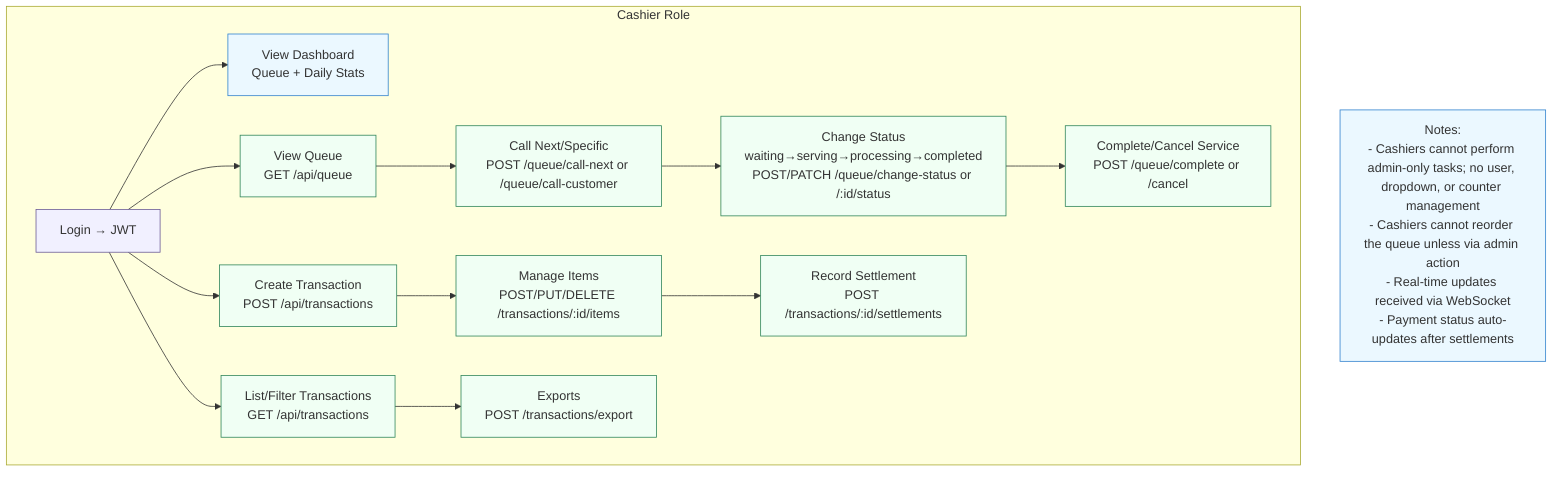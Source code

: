 flowchart TD

%% Classes for styling
classDef role fill:#F1F0FF,stroke:#6B5B95,stroke-width:1px,color:#333
classDef svc fill:#F0FFF4,stroke:#2F855A,stroke-width:1px,color:#333
classDef event fill:#EBF8FF,stroke:#3182CE,stroke-width:1px,color:#333

subgraph Cashier Role
  C1[Login → JWT]:::role
  C2[View Dashboard\nQueue + Daily Stats]:::event
  C3[View Queue\nGET /api/queue]:::svc
  C4[Call Next/Specific\nPOST /queue/call-next or /queue/call-customer]:::svc
  C5[Change Status\nwaiting→serving→processing→completed\nPOST/PATCH /queue/change-status or /:id/status]:::svc
  C6[Complete/Cancel Service\nPOST /queue/complete or /cancel]:::svc
  C7[Create Transaction\nPOST /api/transactions]:::svc
  C8[Manage Items\nPOST/PUT/DELETE /transactions/:id/items]:::svc
  C9[Record Settlement\nPOST /transactions/:id/settlements]:::svc
  C10[List/Filter Transactions\nGET /api/transactions]:::svc
  C11[Exports\nPOST /transactions/export]:::svc
end

C1 --> C2
C1 --> C3 --> C4 --> C5 --> C6
C1 --> C7 --> C8 --> C9
C1 --> C10 --> C11

N3[Notes:\n- Cashiers cannot perform admin-only tasks; no user, dropdown, or counter management\n- Cashiers cannot reorder the queue unless via admin action\n- Real-time updates received via WebSocket\n- Payment status auto-updates after settlements]:::event